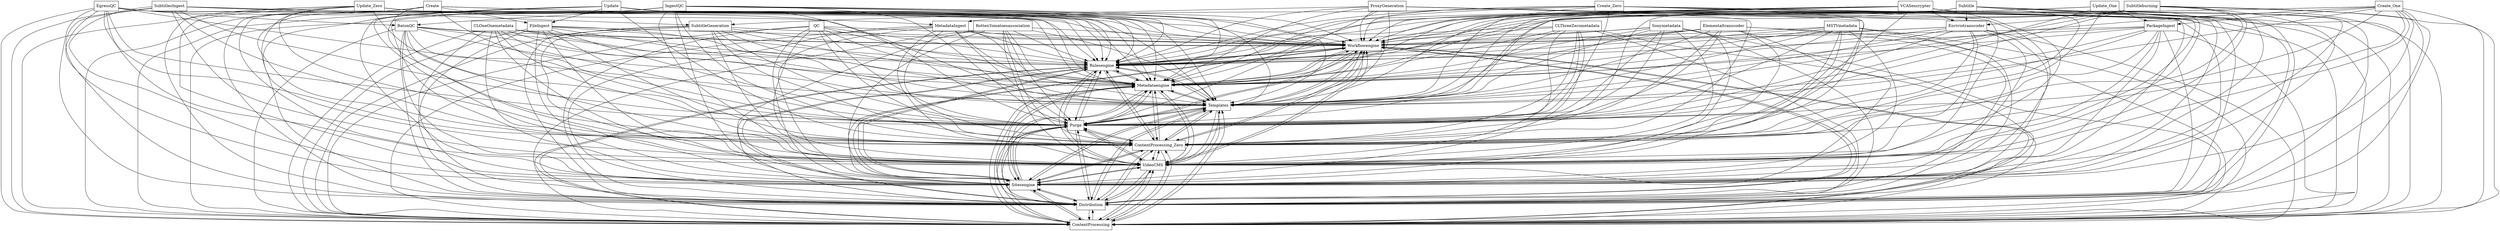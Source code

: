 digraph{
graph [rankdir=TB];
node [shape=box];
edge [arrowhead=normal];
0[label="ProxyGeneration",]
1[label="SubtitlesIngest",]
2[label="Update",]
3[label="Sonymetadata",]
4[label="Update_Zero",]
5[label="Workflowengine",]
6[label="VCASencrypter",]
7[label="Create_Zero",]
8[label="Rulesengine",]
9[label="ContentProcessing",]
10[label="FileIngest",]
11[label="Distribution",]
12[label="Create",]
13[label="IngestQC",]
14[label="Sitesengine",]
15[label="MetadataIngest",]
16[label="EgressQC",]
17[label="Subtitle",]
18[label="BatonQC",]
19[label="CLOneOnemetadata",]
20[label="SubtitleGeneration",]
21[label="VideoCMS",]
22[label="ContentProcessing_Zero",]
23[label="Purge",]
24[label="QC",]
25[label="Enviviotranscoder",]
26[label="Templates",]
27[label="RottenTomatoesassociation",]
28[label="Elementaltranscoder",]
29[label="Subtitleburning",]
30[label="CLThreeZerometadata",]
31[label="Update_One",]
32[label="Metadataengine",]
33[label="PackageIngest",]
34[label="MSTVmetadata",]
35[label="Create_One",]
0->5[label="",]
0->8[label="",]
0->9[label="",]
0->11[label="",]
0->14[label="",]
0->20[label="",]
0->21[label="",]
0->22[label="",]
0->23[label="",]
0->26[label="",]
0->32[label="",]
1->5[label="",]
1->8[label="",]
1->9[label="",]
1->11[label="",]
1->14[label="",]
1->20[label="",]
1->21[label="",]
1->22[label="",]
1->23[label="",]
1->26[label="",]
1->32[label="",]
2->5[label="",]
2->8[label="",]
2->9[label="",]
2->10[label="",]
2->11[label="",]
2->14[label="",]
2->21[label="",]
2->22[label="",]
2->23[label="",]
2->26[label="",]
2->32[label="",]
3->5[label="",]
3->8[label="",]
3->9[label="",]
3->11[label="",]
3->14[label="",]
3->21[label="",]
3->22[label="",]
3->23[label="",]
3->26[label="",]
3->32[label="",]
4->5[label="",]
4->8[label="",]
4->9[label="",]
4->11[label="",]
4->14[label="",]
4->15[label="",]
4->21[label="",]
4->22[label="",]
4->23[label="",]
4->26[label="",]
4->32[label="",]
5->8[label="",]
5->9[label="",]
5->11[label="",]
5->14[label="",]
5->21[label="",]
5->22[label="",]
5->23[label="",]
5->26[label="",]
5->32[label="",]
6->5[label="",]
6->8[label="",]
6->9[label="",]
6->11[label="",]
6->14[label="",]
6->21[label="",]
6->22[label="",]
6->23[label="",]
6->25[label="",]
6->26[label="",]
6->32[label="",]
7->5[label="",]
7->8[label="",]
7->9[label="",]
7->11[label="",]
7->14[label="",]
7->15[label="",]
7->21[label="",]
7->22[label="",]
7->23[label="",]
7->26[label="",]
7->32[label="",]
8->5[label="",]
8->9[label="",]
8->11[label="",]
8->14[label="",]
8->21[label="",]
8->22[label="",]
8->23[label="",]
8->26[label="",]
8->32[label="",]
9->5[label="",]
9->8[label="",]
9->11[label="",]
9->14[label="",]
9->21[label="",]
9->22[label="",]
9->23[label="",]
9->26[label="",]
9->32[label="",]
10->5[label="",]
10->8[label="",]
10->9[label="",]
10->11[label="",]
10->14[label="",]
10->21[label="",]
10->22[label="",]
10->23[label="",]
10->26[label="",]
10->32[label="",]
11->5[label="",]
11->8[label="",]
11->9[label="",]
11->14[label="",]
11->21[label="",]
11->22[label="",]
11->23[label="",]
11->26[label="",]
11->32[label="",]
12->5[label="",]
12->8[label="",]
12->9[label="",]
12->10[label="",]
12->11[label="",]
12->14[label="",]
12->21[label="",]
12->22[label="",]
12->23[label="",]
12->26[label="",]
12->32[label="",]
13->5[label="",]
13->8[label="",]
13->9[label="",]
13->11[label="",]
13->14[label="",]
13->18[label="",]
13->21[label="",]
13->22[label="",]
13->23[label="",]
13->26[label="",]
13->32[label="",]
14->5[label="",]
14->8[label="",]
14->9[label="",]
14->11[label="",]
14->21[label="",]
14->22[label="",]
14->23[label="",]
14->26[label="",]
14->32[label="",]
15->5[label="",]
15->8[label="",]
15->9[label="",]
15->11[label="",]
15->14[label="",]
15->21[label="",]
15->22[label="",]
15->23[label="",]
15->26[label="",]
15->32[label="",]
16->5[label="",]
16->8[label="",]
16->9[label="",]
16->11[label="",]
16->14[label="",]
16->18[label="",]
16->21[label="",]
16->22[label="",]
16->23[label="",]
16->26[label="",]
16->32[label="",]
17->5[label="",]
17->8[label="",]
17->9[label="",]
17->11[label="",]
17->14[label="",]
17->21[label="",]
17->22[label="",]
17->23[label="",]
17->25[label="",]
17->26[label="",]
17->32[label="",]
18->5[label="",]
18->8[label="",]
18->9[label="",]
18->11[label="",]
18->14[label="",]
18->21[label="",]
18->22[label="",]
18->23[label="",]
18->26[label="",]
18->32[label="",]
19->5[label="",]
19->8[label="",]
19->9[label="",]
19->11[label="",]
19->14[label="",]
19->21[label="",]
19->22[label="",]
19->23[label="",]
19->26[label="",]
19->32[label="",]
20->5[label="",]
20->8[label="",]
20->9[label="",]
20->11[label="",]
20->14[label="",]
20->21[label="",]
20->22[label="",]
20->23[label="",]
20->26[label="",]
20->32[label="",]
21->5[label="",]
21->8[label="",]
21->9[label="",]
21->11[label="",]
21->14[label="",]
21->22[label="",]
21->23[label="",]
21->26[label="",]
21->32[label="",]
22->5[label="",]
22->8[label="",]
22->9[label="",]
22->11[label="",]
22->14[label="",]
22->21[label="",]
22->23[label="",]
22->26[label="",]
22->32[label="",]
23->5[label="",]
23->8[label="",]
23->9[label="",]
23->11[label="",]
23->14[label="",]
23->21[label="",]
23->22[label="",]
23->26[label="",]
23->32[label="",]
24->5[label="",]
24->8[label="",]
24->9[label="",]
24->11[label="",]
24->14[label="",]
24->21[label="",]
24->22[label="",]
24->23[label="",]
24->26[label="",]
24->32[label="",]
25->5[label="",]
25->8[label="",]
25->9[label="",]
25->11[label="",]
25->14[label="",]
25->21[label="",]
25->22[label="",]
25->23[label="",]
25->26[label="",]
25->32[label="",]
26->5[label="",]
26->8[label="",]
26->9[label="",]
26->11[label="",]
26->14[label="",]
26->21[label="",]
26->22[label="",]
26->23[label="",]
26->32[label="",]
27->5[label="",]
27->8[label="",]
27->9[label="",]
27->11[label="",]
27->14[label="",]
27->21[label="",]
27->22[label="",]
27->23[label="",]
27->26[label="",]
27->32[label="",]
28->5[label="",]
28->8[label="",]
28->9[label="",]
28->11[label="",]
28->14[label="",]
28->21[label="",]
28->22[label="",]
28->23[label="",]
28->26[label="",]
28->32[label="",]
29->5[label="",]
29->8[label="",]
29->9[label="",]
29->11[label="",]
29->14[label="",]
29->21[label="",]
29->22[label="",]
29->23[label="",]
29->25[label="",]
29->26[label="",]
29->32[label="",]
30->5[label="",]
30->8[label="",]
30->9[label="",]
30->11[label="",]
30->14[label="",]
30->21[label="",]
30->22[label="",]
30->23[label="",]
30->26[label="",]
30->32[label="",]
31->5[label="",]
31->8[label="",]
31->9[label="",]
31->11[label="",]
31->14[label="",]
31->21[label="",]
31->22[label="",]
31->23[label="",]
31->26[label="",]
31->32[label="",]
31->33[label="",]
32->5[label="",]
32->8[label="",]
32->9[label="",]
32->11[label="",]
32->14[label="",]
32->21[label="",]
32->22[label="",]
32->23[label="",]
32->26[label="",]
33->5[label="",]
33->8[label="",]
33->9[label="",]
33->11[label="",]
33->14[label="",]
33->21[label="",]
33->22[label="",]
33->23[label="",]
33->26[label="",]
33->32[label="",]
34->5[label="",]
34->8[label="",]
34->9[label="",]
34->11[label="",]
34->14[label="",]
34->21[label="",]
34->22[label="",]
34->23[label="",]
34->26[label="",]
34->32[label="",]
35->5[label="",]
35->8[label="",]
35->9[label="",]
35->11[label="",]
35->14[label="",]
35->21[label="",]
35->22[label="",]
35->23[label="",]
35->26[label="",]
35->32[label="",]
35->33[label="",]
}
